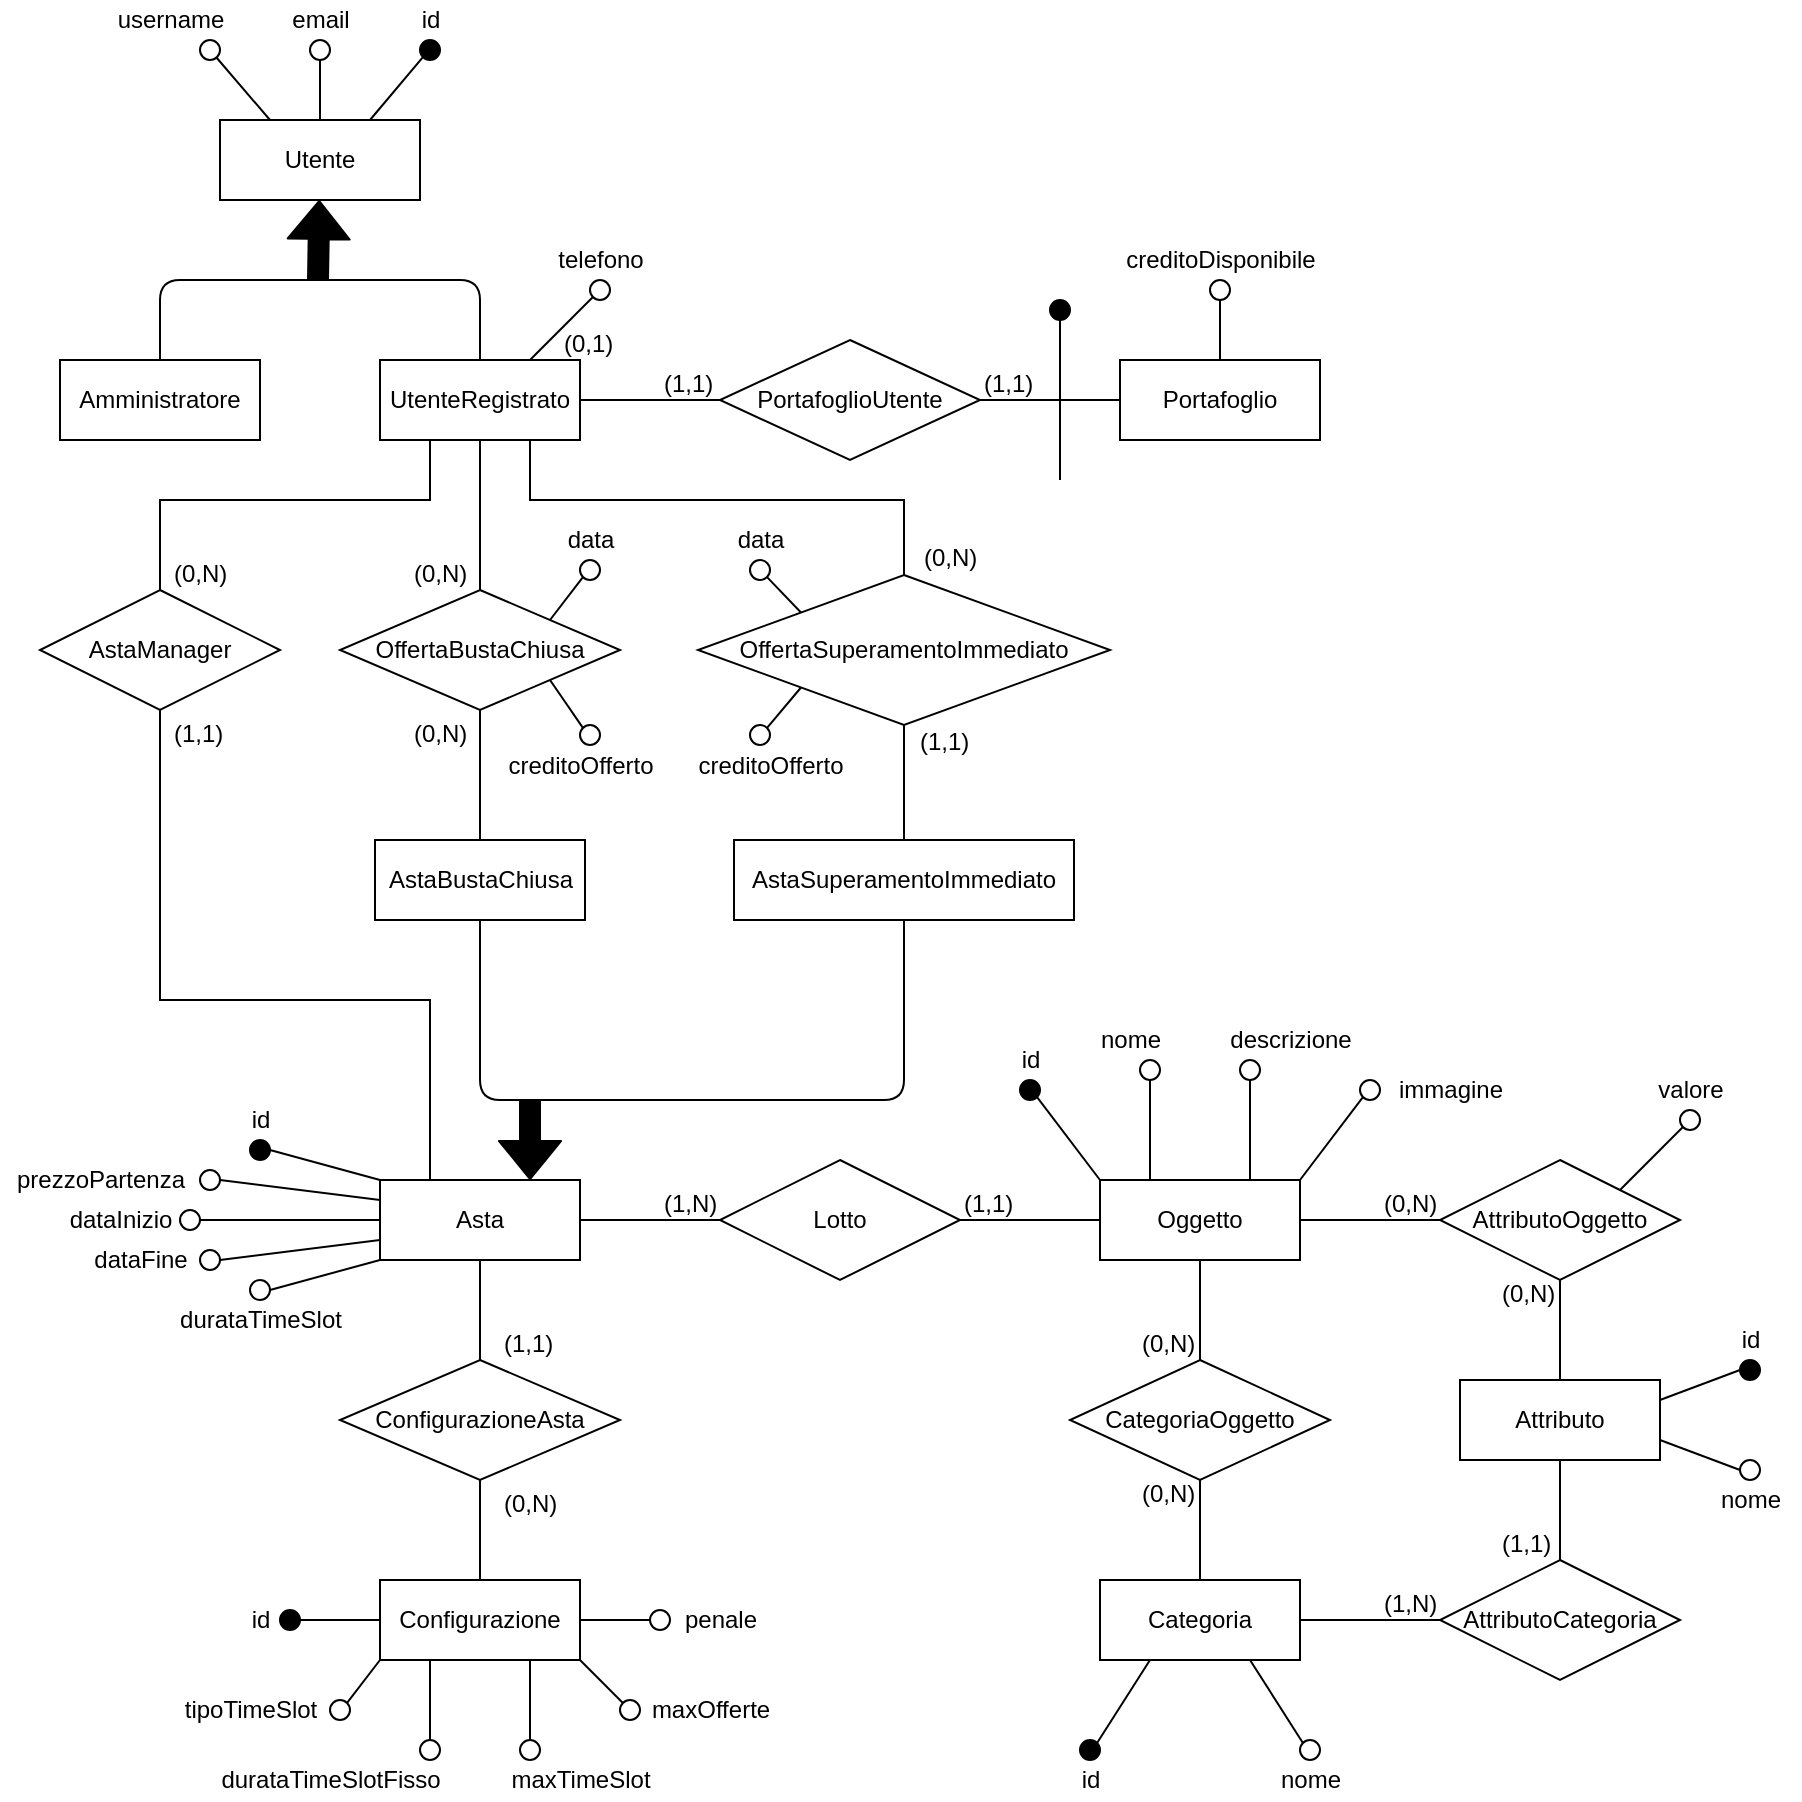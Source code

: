 <mxfile version="12.7.2" type="device"><diagram id="C5RBs43oDa-KdzZeNtuy" name="Page-1"><mxGraphModel dx="868" dy="457" grid="1" gridSize="10" guides="1" tooltips="1" connect="1" arrows="1" fold="1" page="1" pageScale="1" pageWidth="827" pageHeight="1169" math="0" shadow="0"><root><mxCell id="WIyWlLk6GJQsqaUBKTNV-0"/><mxCell id="WIyWlLk6GJQsqaUBKTNV-1" parent="WIyWlLk6GJQsqaUBKTNV-0"/><mxCell id="675JN0Ir8JGMvKjeMuRv-0" value="UtenteRegistrato" style="whiteSpace=wrap;html=1;align=center;" parent="WIyWlLk6GJQsqaUBKTNV-1" vertex="1"><mxGeometry x="200" y="200" width="100" height="40" as="geometry"/></mxCell><mxCell id="675JN0Ir8JGMvKjeMuRv-1" value="Portafoglio" style="whiteSpace=wrap;html=1;align=center;" parent="WIyWlLk6GJQsqaUBKTNV-1" vertex="1"><mxGeometry x="570" y="200" width="100" height="40" as="geometry"/></mxCell><mxCell id="675JN0Ir8JGMvKjeMuRv-3" value="Asta" style="whiteSpace=wrap;html=1;align=center;" parent="WIyWlLk6GJQsqaUBKTNV-1" vertex="1"><mxGeometry x="200" y="610" width="100" height="40" as="geometry"/></mxCell><mxCell id="675JN0Ir8JGMvKjeMuRv-4" value="Oggetto" style="whiteSpace=wrap;html=1;align=center;" parent="WIyWlLk6GJQsqaUBKTNV-1" vertex="1"><mxGeometry x="560" y="610" width="100" height="40" as="geometry"/></mxCell><mxCell id="675JN0Ir8JGMvKjeMuRv-5" value="Categoria" style="whiteSpace=wrap;html=1;align=center;" parent="WIyWlLk6GJQsqaUBKTNV-1" vertex="1"><mxGeometry x="560" y="810" width="100" height="40" as="geometry"/></mxCell><mxCell id="675JN0Ir8JGMvKjeMuRv-6" value="Configurazione" style="whiteSpace=wrap;html=1;align=center;" parent="WIyWlLk6GJQsqaUBKTNV-1" vertex="1"><mxGeometry x="200" y="810" width="100" height="40" as="geometry"/></mxCell><mxCell id="675JN0Ir8JGMvKjeMuRv-7" value="AstaManager" style="shape=rhombus;perimeter=rhombusPerimeter;whiteSpace=wrap;html=1;align=center;" parent="WIyWlLk6GJQsqaUBKTNV-1" vertex="1"><mxGeometry x="30" y="315" width="120" height="60" as="geometry"/></mxCell><mxCell id="675JN0Ir8JGMvKjeMuRv-8" value="PortafoglioUtente" style="shape=rhombus;perimeter=rhombusPerimeter;whiteSpace=wrap;html=1;align=center;" parent="WIyWlLk6GJQsqaUBKTNV-1" vertex="1"><mxGeometry x="370" y="190" width="130" height="60" as="geometry"/></mxCell><mxCell id="675JN0Ir8JGMvKjeMuRv-9" value="CategoriaOggetto" style="shape=rhombus;perimeter=rhombusPerimeter;whiteSpace=wrap;html=1;align=center;" parent="WIyWlLk6GJQsqaUBKTNV-1" vertex="1"><mxGeometry x="545" y="700" width="130" height="60" as="geometry"/></mxCell><mxCell id="675JN0Ir8JGMvKjeMuRv-10" value="ConfigurazioneAsta" style="shape=rhombus;perimeter=rhombusPerimeter;whiteSpace=wrap;html=1;align=center;" parent="WIyWlLk6GJQsqaUBKTNV-1" vertex="1"><mxGeometry x="180" y="700" width="140" height="60" as="geometry"/></mxCell><mxCell id="675JN0Ir8JGMvKjeMuRv-11" value="Lotto" style="shape=rhombus;perimeter=rhombusPerimeter;whiteSpace=wrap;html=1;align=center;" parent="WIyWlLk6GJQsqaUBKTNV-1" vertex="1"><mxGeometry x="370" y="600" width="120" height="60" as="geometry"/></mxCell><mxCell id="675JN0Ir8JGMvKjeMuRv-12" value="OffertaBustaChiusa" style="shape=rhombus;perimeter=rhombusPerimeter;whiteSpace=wrap;html=1;align=center;" parent="WIyWlLk6GJQsqaUBKTNV-1" vertex="1"><mxGeometry x="180" y="315" width="140" height="60" as="geometry"/></mxCell><mxCell id="675JN0Ir8JGMvKjeMuRv-16" value="username" style="text;html=1;align=center;verticalAlign=middle;resizable=0;points=[];autosize=1;" parent="WIyWlLk6GJQsqaUBKTNV-1" vertex="1"><mxGeometry x="60" y="20" width="70" height="20" as="geometry"/></mxCell><mxCell id="675JN0Ir8JGMvKjeMuRv-18" value="Utente" style="whiteSpace=wrap;html=1;align=center;" parent="WIyWlLk6GJQsqaUBKTNV-1" vertex="1"><mxGeometry x="120" y="80" width="100" height="40" as="geometry"/></mxCell><mxCell id="675JN0Ir8JGMvKjeMuRv-19" value="Amministratore" style="whiteSpace=wrap;html=1;align=center;" parent="WIyWlLk6GJQsqaUBKTNV-1" vertex="1"><mxGeometry x="40" y="200" width="100" height="40" as="geometry"/></mxCell><mxCell id="675JN0Ir8JGMvKjeMuRv-23" value="" style="endArrow=none;html=1;labelBackgroundColor=#000000;fillColor=#000000;exitX=0.5;exitY=0;exitDx=0;exitDy=0;entryX=0.5;entryY=0;entryDx=0;entryDy=0;" parent="WIyWlLk6GJQsqaUBKTNV-1" source="675JN0Ir8JGMvKjeMuRv-19" target="675JN0Ir8JGMvKjeMuRv-0" edge="1"><mxGeometry width="50" height="50" relative="1" as="geometry"><mxPoint x="390" y="270" as="sourcePoint"/><mxPoint x="440" y="220" as="targetPoint"/><Array as="points"><mxPoint x="90" y="160"/><mxPoint x="170" y="160"/><mxPoint x="250" y="160"/></Array></mxGeometry></mxCell><mxCell id="675JN0Ir8JGMvKjeMuRv-24" value="" style="shape=flexArrow;endArrow=classic;html=1;labelBackgroundColor=#000000;fillColor=#000000;" parent="WIyWlLk6GJQsqaUBKTNV-1" target="675JN0Ir8JGMvKjeMuRv-18" edge="1"><mxGeometry width="50" height="50" relative="1" as="geometry"><mxPoint x="169" y="160" as="sourcePoint"/><mxPoint x="210" y="120" as="targetPoint"/></mxGeometry></mxCell><mxCell id="675JN0Ir8JGMvKjeMuRv-26" value="" style="endArrow=none;html=1;labelBackgroundColor=#000000;fillColor=#000000;exitX=0.25;exitY=0;exitDx=0;exitDy=0;" parent="WIyWlLk6GJQsqaUBKTNV-1" source="675JN0Ir8JGMvKjeMuRv-18" edge="1"><mxGeometry width="50" height="50" relative="1" as="geometry"><mxPoint x="260" y="130" as="sourcePoint"/><mxPoint x="115" y="45" as="targetPoint"/></mxGeometry></mxCell><mxCell id="675JN0Ir8JGMvKjeMuRv-13" value="" style="ellipse;whiteSpace=wrap;html=1;align=center;" parent="WIyWlLk6GJQsqaUBKTNV-1" vertex="1"><mxGeometry x="110" y="40" width="10" height="10" as="geometry"/></mxCell><mxCell id="675JN0Ir8JGMvKjeMuRv-55" value="email" style="text;html=1;align=center;verticalAlign=middle;resizable=0;points=[];autosize=1;" parent="WIyWlLk6GJQsqaUBKTNV-1" vertex="1"><mxGeometry x="150" y="20" width="40" height="20" as="geometry"/></mxCell><mxCell id="675JN0Ir8JGMvKjeMuRv-56" value="" style="ellipse;whiteSpace=wrap;html=1;align=center;" parent="WIyWlLk6GJQsqaUBKTNV-1" vertex="1"><mxGeometry x="165" y="40" width="10" height="10" as="geometry"/></mxCell><mxCell id="675JN0Ir8JGMvKjeMuRv-59" value="id" style="text;html=1;align=center;verticalAlign=middle;resizable=0;points=[];autosize=1;" parent="WIyWlLk6GJQsqaUBKTNV-1" vertex="1"><mxGeometry x="215" y="20" width="20" height="20" as="geometry"/></mxCell><mxCell id="675JN0Ir8JGMvKjeMuRv-60" value="" style="ellipse;whiteSpace=wrap;html=1;align=center;fillColor=#000000;" parent="WIyWlLk6GJQsqaUBKTNV-1" vertex="1"><mxGeometry x="220" y="40" width="10" height="10" as="geometry"/></mxCell><mxCell id="675JN0Ir8JGMvKjeMuRv-61" value="" style="endArrow=none;html=1;labelBackgroundColor=#000000;fillColor=#000000;exitX=0.5;exitY=0;exitDx=0;exitDy=0;entryX=0.5;entryY=1;entryDx=0;entryDy=0;" parent="WIyWlLk6GJQsqaUBKTNV-1" source="675JN0Ir8JGMvKjeMuRv-18" target="675JN0Ir8JGMvKjeMuRv-56" edge="1"><mxGeometry width="50" height="50" relative="1" as="geometry"><mxPoint x="390" y="270" as="sourcePoint"/><mxPoint x="440" y="220" as="targetPoint"/></mxGeometry></mxCell><mxCell id="675JN0Ir8JGMvKjeMuRv-62" value="" style="endArrow=none;html=1;labelBackgroundColor=#000000;fillColor=#000000;exitX=0.75;exitY=0;exitDx=0;exitDy=0;entryX=0;entryY=1;entryDx=0;entryDy=0;" parent="WIyWlLk6GJQsqaUBKTNV-1" source="675JN0Ir8JGMvKjeMuRv-18" target="675JN0Ir8JGMvKjeMuRv-60" edge="1"><mxGeometry width="50" height="50" relative="1" as="geometry"><mxPoint x="200" y="130" as="sourcePoint"/><mxPoint x="250" y="80" as="targetPoint"/></mxGeometry></mxCell><mxCell id="675JN0Ir8JGMvKjeMuRv-63" value="telefono" style="text;html=1;align=center;verticalAlign=middle;resizable=0;points=[];autosize=1;" parent="WIyWlLk6GJQsqaUBKTNV-1" vertex="1"><mxGeometry x="280" y="140" width="60" height="20" as="geometry"/></mxCell><mxCell id="675JN0Ir8JGMvKjeMuRv-64" value="" style="ellipse;whiteSpace=wrap;html=1;align=center;" parent="WIyWlLk6GJQsqaUBKTNV-1" vertex="1"><mxGeometry x="305" y="160" width="10" height="10" as="geometry"/></mxCell><mxCell id="675JN0Ir8JGMvKjeMuRv-68" value="" style="endArrow=none;html=1;labelBackgroundColor=#000000;fillColor=#000000;exitX=0.75;exitY=0;exitDx=0;exitDy=0;entryX=0;entryY=1;entryDx=0;entryDy=0;" parent="WIyWlLk6GJQsqaUBKTNV-1" source="675JN0Ir8JGMvKjeMuRv-0" target="675JN0Ir8JGMvKjeMuRv-64" edge="1"><mxGeometry width="50" height="50" relative="1" as="geometry"><mxPoint x="300" y="150" as="sourcePoint"/><mxPoint x="350" y="100" as="targetPoint"/></mxGeometry></mxCell><mxCell id="675JN0Ir8JGMvKjeMuRv-73" value="creditoDisponibile" style="text;html=1;align=center;verticalAlign=middle;resizable=0;points=[];autosize=1;" parent="WIyWlLk6GJQsqaUBKTNV-1" vertex="1"><mxGeometry x="565" y="140" width="110" height="20" as="geometry"/></mxCell><mxCell id="675JN0Ir8JGMvKjeMuRv-74" value="" style="ellipse;whiteSpace=wrap;html=1;align=center;" parent="WIyWlLk6GJQsqaUBKTNV-1" vertex="1"><mxGeometry x="615" y="160" width="10" height="10" as="geometry"/></mxCell><mxCell id="675JN0Ir8JGMvKjeMuRv-75" value="" style="endArrow=none;html=1;labelBackgroundColor=#000000;fillColor=#000000;exitX=0.5;exitY=0;exitDx=0;exitDy=0;entryX=0.5;entryY=1;entryDx=0;entryDy=0;" parent="WIyWlLk6GJQsqaUBKTNV-1" source="675JN0Ir8JGMvKjeMuRv-1" target="675JN0Ir8JGMvKjeMuRv-74" edge="1"><mxGeometry width="50" height="50" relative="1" as="geometry"><mxPoint x="510" y="150" as="sourcePoint"/><mxPoint x="560" y="100" as="targetPoint"/></mxGeometry></mxCell><mxCell id="675JN0Ir8JGMvKjeMuRv-76" value="" style="endArrow=none;html=1;rounded=0;labelBackgroundColor=#000000;fillColor=#000000;" parent="WIyWlLk6GJQsqaUBKTNV-1" edge="1"><mxGeometry relative="1" as="geometry"><mxPoint x="300" y="220" as="sourcePoint"/><mxPoint x="370" y="220" as="targetPoint"/></mxGeometry></mxCell><mxCell id="675JN0Ir8JGMvKjeMuRv-77" value="(1,1)" style="resizable=0;html=1;align=left;verticalAlign=bottom;" parent="675JN0Ir8JGMvKjeMuRv-76" connectable="0" vertex="1"><mxGeometry x="-1" relative="1" as="geometry"><mxPoint x="40" as="offset"/></mxGeometry></mxCell><mxCell id="675JN0Ir8JGMvKjeMuRv-82" value="" style="endArrow=none;html=1;rounded=0;labelBackgroundColor=#000000;fillColor=#000000;exitX=1;exitY=0.5;exitDx=0;exitDy=0;" parent="WIyWlLk6GJQsqaUBKTNV-1" source="675JN0Ir8JGMvKjeMuRv-8" target="675JN0Ir8JGMvKjeMuRv-1" edge="1"><mxGeometry relative="1" as="geometry"><mxPoint x="490" y="219.5" as="sourcePoint"/><mxPoint x="560" y="219.5" as="targetPoint"/></mxGeometry></mxCell><mxCell id="675JN0Ir8JGMvKjeMuRv-83" value="(1,1)" style="resizable=0;html=1;align=left;verticalAlign=bottom;" parent="675JN0Ir8JGMvKjeMuRv-82" connectable="0" vertex="1"><mxGeometry x="-1" relative="1" as="geometry"><mxPoint as="offset"/></mxGeometry></mxCell><mxCell id="675JN0Ir8JGMvKjeMuRv-84" value="" style="endArrow=none;html=1;rounded=0;labelBackgroundColor=#000000;fillColor=#000000;entryX=0;entryY=0.5;entryDx=0;entryDy=0;exitX=1;exitY=0.5;exitDx=0;exitDy=0;" parent="WIyWlLk6GJQsqaUBKTNV-1" source="675JN0Ir8JGMvKjeMuRv-3" target="675JN0Ir8JGMvKjeMuRv-11" edge="1"><mxGeometry relative="1" as="geometry"><mxPoint x="300" y="629.5" as="sourcePoint"/><mxPoint x="370" y="629.5" as="targetPoint"/></mxGeometry></mxCell><mxCell id="675JN0Ir8JGMvKjeMuRv-85" value="(1,N)" style="resizable=0;html=1;align=left;verticalAlign=bottom;" parent="675JN0Ir8JGMvKjeMuRv-84" connectable="0" vertex="1"><mxGeometry x="-1" relative="1" as="geometry"><mxPoint x="40" as="offset"/></mxGeometry></mxCell><mxCell id="675JN0Ir8JGMvKjeMuRv-86" value="" style="endArrow=none;html=1;rounded=0;labelBackgroundColor=#000000;fillColor=#000000;exitX=1;exitY=0.5;exitDx=0;exitDy=0;entryX=0;entryY=0.5;entryDx=0;entryDy=0;" parent="WIyWlLk6GJQsqaUBKTNV-1" source="675JN0Ir8JGMvKjeMuRv-11" target="675JN0Ir8JGMvKjeMuRv-4" edge="1"><mxGeometry relative="1" as="geometry"><mxPoint x="490" y="629.5" as="sourcePoint"/><mxPoint x="560" y="629.5" as="targetPoint"/></mxGeometry></mxCell><mxCell id="675JN0Ir8JGMvKjeMuRv-87" value="(1,1)" style="resizable=0;html=1;align=left;verticalAlign=bottom;" parent="675JN0Ir8JGMvKjeMuRv-86" connectable="0" vertex="1"><mxGeometry x="-1" relative="1" as="geometry"><mxPoint as="offset"/></mxGeometry></mxCell><mxCell id="675JN0Ir8JGMvKjeMuRv-88" value="" style="endArrow=none;html=1;rounded=0;labelBackgroundColor=#000000;fillColor=#000000;exitX=0.5;exitY=1;exitDx=0;exitDy=0;entryX=0.5;entryY=0;entryDx=0;entryDy=0;" parent="WIyWlLk6GJQsqaUBKTNV-1" source="675JN0Ir8JGMvKjeMuRv-0" target="675JN0Ir8JGMvKjeMuRv-12" edge="1"><mxGeometry relative="1" as="geometry"><mxPoint x="235" y="280" as="sourcePoint"/><mxPoint x="305" y="280" as="targetPoint"/><Array as="points"><mxPoint x="250" y="260"/></Array></mxGeometry></mxCell><mxCell id="675JN0Ir8JGMvKjeMuRv-89" value="(0,N)" style="resizable=0;html=1;align=left;verticalAlign=bottom;" parent="675JN0Ir8JGMvKjeMuRv-88" connectable="0" vertex="1"><mxGeometry x="-1" relative="1" as="geometry"><mxPoint x="-35" y="75" as="offset"/></mxGeometry></mxCell><mxCell id="675JN0Ir8JGMvKjeMuRv-90" value="" style="endArrow=none;html=1;rounded=0;labelBackgroundColor=#000000;fillColor=#000000;exitX=0.25;exitY=1;exitDx=0;exitDy=0;entryX=0.5;entryY=0;entryDx=0;entryDy=0;entryPerimeter=0;" parent="WIyWlLk6GJQsqaUBKTNV-1" source="675JN0Ir8JGMvKjeMuRv-0" target="675JN0Ir8JGMvKjeMuRv-7" edge="1"><mxGeometry relative="1" as="geometry"><mxPoint x="100" y="240" as="sourcePoint"/><mxPoint x="165" y="290" as="targetPoint"/><Array as="points"><mxPoint x="225" y="270"/><mxPoint x="90" y="270"/></Array></mxGeometry></mxCell><mxCell id="675JN0Ir8JGMvKjeMuRv-91" value="(0,N)" style="resizable=0;html=1;align=left;verticalAlign=bottom;" parent="675JN0Ir8JGMvKjeMuRv-90" connectable="0" vertex="1"><mxGeometry x="-1" relative="1" as="geometry"><mxPoint x="-130" y="75" as="offset"/></mxGeometry></mxCell><mxCell id="675JN0Ir8JGMvKjeMuRv-92" value="" style="endArrow=none;html=1;rounded=0;labelBackgroundColor=#000000;fillColor=#000000;entryX=0.5;entryY=0;entryDx=0;entryDy=0;exitX=0.5;exitY=1;exitDx=0;exitDy=0;" parent="WIyWlLk6GJQsqaUBKTNV-1" source="675JN0Ir8JGMvKjeMuRv-12" target="675JN0Ir8JGMvKjeMuRv-179" edge="1"><mxGeometry relative="1" as="geometry"><mxPoint x="340" y="350" as="sourcePoint"/><mxPoint x="282.5" y="400" as="targetPoint"/><Array as="points"/></mxGeometry></mxCell><mxCell id="675JN0Ir8JGMvKjeMuRv-93" value="(0,N)" style="resizable=0;html=1;align=left;verticalAlign=bottom;" parent="675JN0Ir8JGMvKjeMuRv-92" connectable="0" vertex="1"><mxGeometry x="-1" relative="1" as="geometry"><mxPoint x="-35" y="20" as="offset"/></mxGeometry></mxCell><mxCell id="675JN0Ir8JGMvKjeMuRv-94" value="" style="endArrow=none;html=1;rounded=0;labelBackgroundColor=#000000;fillColor=#000000;exitX=0.5;exitY=1;exitDx=0;exitDy=0;entryX=0.25;entryY=0;entryDx=0;entryDy=0;" parent="WIyWlLk6GJQsqaUBKTNV-1" source="675JN0Ir8JGMvKjeMuRv-7" target="675JN0Ir8JGMvKjeMuRv-3" edge="1"><mxGeometry relative="1" as="geometry"><mxPoint x="170" y="350" as="sourcePoint"/><mxPoint x="235" y="400" as="targetPoint"/><Array as="points"><mxPoint x="90" y="380"/><mxPoint x="90" y="520"/><mxPoint x="225" y="520"/></Array></mxGeometry></mxCell><mxCell id="675JN0Ir8JGMvKjeMuRv-95" value="(1,1)" style="resizable=0;html=1;align=left;verticalAlign=bottom;" parent="675JN0Ir8JGMvKjeMuRv-94" connectable="0" vertex="1"><mxGeometry x="-1" relative="1" as="geometry"><mxPoint x="5" y="20" as="offset"/></mxGeometry></mxCell><mxCell id="675JN0Ir8JGMvKjeMuRv-96" value="" style="endArrow=none;html=1;rounded=0;labelBackgroundColor=#000000;fillColor=#000000;entryX=0.5;entryY=0;entryDx=0;entryDy=0;exitX=0.5;exitY=1;exitDx=0;exitDy=0;" parent="WIyWlLk6GJQsqaUBKTNV-1" source="675JN0Ir8JGMvKjeMuRv-3" target="675JN0Ir8JGMvKjeMuRv-10" edge="1"><mxGeometry relative="1" as="geometry"><mxPoint x="310" y="690" as="sourcePoint"/><mxPoint x="380" y="690" as="targetPoint"/></mxGeometry></mxCell><mxCell id="675JN0Ir8JGMvKjeMuRv-97" value="(1,1)" style="resizable=0;html=1;align=left;verticalAlign=bottom;" parent="675JN0Ir8JGMvKjeMuRv-96" connectable="0" vertex="1"><mxGeometry x="-1" relative="1" as="geometry"><mxPoint x="10" y="50" as="offset"/></mxGeometry></mxCell><mxCell id="675JN0Ir8JGMvKjeMuRv-98" value="" style="endArrow=none;html=1;rounded=0;labelBackgroundColor=#000000;fillColor=#000000;" parent="WIyWlLk6GJQsqaUBKTNV-1" source="675JN0Ir8JGMvKjeMuRv-10" target="675JN0Ir8JGMvKjeMuRv-6" edge="1"><mxGeometry relative="1" as="geometry"><mxPoint x="249.5" y="760" as="sourcePoint"/><mxPoint x="249.5" y="810" as="targetPoint"/></mxGeometry></mxCell><mxCell id="675JN0Ir8JGMvKjeMuRv-99" value="(0,N)" style="resizable=0;html=1;align=left;verticalAlign=bottom;" parent="675JN0Ir8JGMvKjeMuRv-98" connectable="0" vertex="1"><mxGeometry x="-1" relative="1" as="geometry"><mxPoint x="10" y="20" as="offset"/></mxGeometry></mxCell><mxCell id="675JN0Ir8JGMvKjeMuRv-100" value="" style="endArrow=none;html=1;rounded=0;labelBackgroundColor=#000000;fillColor=#000000;exitX=0.5;exitY=1;exitDx=0;exitDy=0;entryX=0.5;entryY=0;entryDx=0;entryDy=0;" parent="WIyWlLk6GJQsqaUBKTNV-1" source="675JN0Ir8JGMvKjeMuRv-4" target="675JN0Ir8JGMvKjeMuRv-9" edge="1"><mxGeometry relative="1" as="geometry"><mxPoint x="609.5" y="650" as="sourcePoint"/><mxPoint x="609.5" y="700" as="targetPoint"/></mxGeometry></mxCell><mxCell id="675JN0Ir8JGMvKjeMuRv-101" value="(0,N)" style="resizable=0;html=1;align=left;verticalAlign=bottom;" parent="675JN0Ir8JGMvKjeMuRv-100" connectable="0" vertex="1"><mxGeometry x="-1" relative="1" as="geometry"><mxPoint x="-31" y="50" as="offset"/></mxGeometry></mxCell><mxCell id="675JN0Ir8JGMvKjeMuRv-102" value="" style="endArrow=none;html=1;rounded=0;labelBackgroundColor=#000000;fillColor=#000000;" parent="WIyWlLk6GJQsqaUBKTNV-1" source="675JN0Ir8JGMvKjeMuRv-9" target="675JN0Ir8JGMvKjeMuRv-5" edge="1"><mxGeometry relative="1" as="geometry"><mxPoint x="605" y="760" as="sourcePoint"/><mxPoint x="605" y="810" as="targetPoint"/></mxGeometry></mxCell><mxCell id="675JN0Ir8JGMvKjeMuRv-103" value="(0,N)" style="resizable=0;html=1;align=left;verticalAlign=bottom;" parent="675JN0Ir8JGMvKjeMuRv-102" connectable="0" vertex="1"><mxGeometry x="-1" relative="1" as="geometry"><mxPoint x="-31" y="15" as="offset"/></mxGeometry></mxCell><mxCell id="675JN0Ir8JGMvKjeMuRv-105" value="creditoOfferto" style="text;html=1;align=center;verticalAlign=middle;resizable=0;points=[];autosize=1;" parent="WIyWlLk6GJQsqaUBKTNV-1" vertex="1"><mxGeometry x="255" y="392.5" width="90" height="20" as="geometry"/></mxCell><mxCell id="675JN0Ir8JGMvKjeMuRv-106" value="" style="ellipse;whiteSpace=wrap;html=1;align=center;" parent="WIyWlLk6GJQsqaUBKTNV-1" vertex="1"><mxGeometry x="300" y="382.5" width="10" height="10" as="geometry"/></mxCell><mxCell id="675JN0Ir8JGMvKjeMuRv-108" value="" style="endArrow=none;html=1;labelBackgroundColor=#000000;fillColor=#000000;entryX=1;entryY=1;entryDx=0;entryDy=0;exitX=0;exitY=0;exitDx=0;exitDy=0;" parent="WIyWlLk6GJQsqaUBKTNV-1" source="675JN0Ir8JGMvKjeMuRv-106" target="675JN0Ir8JGMvKjeMuRv-12" edge="1"><mxGeometry width="50" height="50" relative="1" as="geometry"><mxPoint x="305" y="380" as="sourcePoint"/><mxPoint x="620" y="180" as="targetPoint"/></mxGeometry></mxCell><mxCell id="675JN0Ir8JGMvKjeMuRv-109" value="id" style="text;html=1;align=center;verticalAlign=middle;resizable=0;points=[];autosize=1;" parent="WIyWlLk6GJQsqaUBKTNV-1" vertex="1"><mxGeometry x="130" y="570" width="20" height="20" as="geometry"/></mxCell><mxCell id="675JN0Ir8JGMvKjeMuRv-110" value="" style="ellipse;whiteSpace=wrap;html=1;align=center;fillColor=#000000;" parent="WIyWlLk6GJQsqaUBKTNV-1" vertex="1"><mxGeometry x="135" y="590" width="10" height="10" as="geometry"/></mxCell><mxCell id="675JN0Ir8JGMvKjeMuRv-111" value="prezzoPartenza" style="text;html=1;align=center;verticalAlign=middle;resizable=0;points=[];autosize=1;" parent="WIyWlLk6GJQsqaUBKTNV-1" vertex="1"><mxGeometry x="10" y="600" width="100" height="20" as="geometry"/></mxCell><mxCell id="675JN0Ir8JGMvKjeMuRv-112" value="" style="ellipse;whiteSpace=wrap;html=1;align=center;" parent="WIyWlLk6GJQsqaUBKTNV-1" vertex="1"><mxGeometry x="110" y="605" width="10" height="10" as="geometry"/></mxCell><mxCell id="675JN0Ir8JGMvKjeMuRv-113" value="dataFine" style="text;html=1;align=center;verticalAlign=middle;resizable=0;points=[];autosize=1;" parent="WIyWlLk6GJQsqaUBKTNV-1" vertex="1"><mxGeometry x="50" y="640" width="60" height="20" as="geometry"/></mxCell><mxCell id="675JN0Ir8JGMvKjeMuRv-114" value="" style="ellipse;whiteSpace=wrap;html=1;align=center;" parent="WIyWlLk6GJQsqaUBKTNV-1" vertex="1"><mxGeometry x="110" y="645" width="10" height="10" as="geometry"/></mxCell><mxCell id="675JN0Ir8JGMvKjeMuRv-115" value="durataTimeSlot" style="text;html=1;align=center;verticalAlign=middle;resizable=0;points=[];autosize=1;" parent="WIyWlLk6GJQsqaUBKTNV-1" vertex="1"><mxGeometry x="90" y="670" width="100" height="20" as="geometry"/></mxCell><mxCell id="675JN0Ir8JGMvKjeMuRv-116" value="" style="ellipse;whiteSpace=wrap;html=1;align=center;" parent="WIyWlLk6GJQsqaUBKTNV-1" vertex="1"><mxGeometry x="135" y="660" width="10" height="10" as="geometry"/></mxCell><mxCell id="675JN0Ir8JGMvKjeMuRv-117" value="dataInizio" style="text;html=1;align=center;verticalAlign=middle;resizable=0;points=[];autosize=1;" parent="WIyWlLk6GJQsqaUBKTNV-1" vertex="1"><mxGeometry x="35" y="620" width="70" height="20" as="geometry"/></mxCell><mxCell id="675JN0Ir8JGMvKjeMuRv-118" value="" style="ellipse;whiteSpace=wrap;html=1;align=center;" parent="WIyWlLk6GJQsqaUBKTNV-1" vertex="1"><mxGeometry x="100" y="625" width="10" height="10" as="geometry"/></mxCell><mxCell id="675JN0Ir8JGMvKjeMuRv-120" value="" style="endArrow=none;html=1;rounded=0;labelBackgroundColor=#000000;fillColor=#000000;entryX=0;entryY=0;entryDx=0;entryDy=0;exitX=1;exitY=0.5;exitDx=0;exitDy=0;" parent="WIyWlLk6GJQsqaUBKTNV-1" source="675JN0Ir8JGMvKjeMuRv-110" target="675JN0Ir8JGMvKjeMuRv-3" edge="1"><mxGeometry relative="1" as="geometry"><mxPoint x="104" y="599" as="sourcePoint"/><mxPoint x="270" y="620" as="targetPoint"/></mxGeometry></mxCell><mxCell id="675JN0Ir8JGMvKjeMuRv-121" value="" style="endArrow=none;html=1;rounded=0;labelBackgroundColor=#000000;fillColor=#000000;exitX=1;exitY=0.5;exitDx=0;exitDy=0;entryX=0;entryY=1;entryDx=0;entryDy=0;" parent="WIyWlLk6GJQsqaUBKTNV-1" source="675JN0Ir8JGMvKjeMuRv-116" target="675JN0Ir8JGMvKjeMuRv-3" edge="1"><mxGeometry relative="1" as="geometry"><mxPoint x="90" y="640" as="sourcePoint"/><mxPoint x="250" y="640" as="targetPoint"/></mxGeometry></mxCell><mxCell id="675JN0Ir8JGMvKjeMuRv-122" value="" style="endArrow=none;html=1;rounded=0;labelBackgroundColor=#000000;fillColor=#000000;exitX=1;exitY=0.5;exitDx=0;exitDy=0;entryX=0;entryY=0.25;entryDx=0;entryDy=0;" parent="WIyWlLk6GJQsqaUBKTNV-1" source="675JN0Ir8JGMvKjeMuRv-112" target="675JN0Ir8JGMvKjeMuRv-3" edge="1"><mxGeometry relative="1" as="geometry"><mxPoint x="100" y="620" as="sourcePoint"/><mxPoint x="260" y="620" as="targetPoint"/></mxGeometry></mxCell><mxCell id="675JN0Ir8JGMvKjeMuRv-123" value="" style="endArrow=none;html=1;rounded=0;labelBackgroundColor=#000000;fillColor=#000000;exitX=1;exitY=0.5;exitDx=0;exitDy=0;" parent="WIyWlLk6GJQsqaUBKTNV-1" source="675JN0Ir8JGMvKjeMuRv-118" edge="1"><mxGeometry relative="1" as="geometry"><mxPoint x="90" y="630" as="sourcePoint"/><mxPoint x="200" y="630" as="targetPoint"/></mxGeometry></mxCell><mxCell id="675JN0Ir8JGMvKjeMuRv-124" value="" style="endArrow=none;html=1;rounded=0;labelBackgroundColor=#000000;fillColor=#000000;exitX=1;exitY=0.5;exitDx=0;exitDy=0;entryX=0;entryY=0.75;entryDx=0;entryDy=0;" parent="WIyWlLk6GJQsqaUBKTNV-1" source="675JN0Ir8JGMvKjeMuRv-114" target="675JN0Ir8JGMvKjeMuRv-3" edge="1"><mxGeometry relative="1" as="geometry"><mxPoint x="120" y="640" as="sourcePoint"/><mxPoint x="280" y="640" as="targetPoint"/></mxGeometry></mxCell><mxCell id="675JN0Ir8JGMvKjeMuRv-128" value="id" style="text;html=1;align=center;verticalAlign=middle;resizable=0;points=[];autosize=1;" parent="WIyWlLk6GJQsqaUBKTNV-1" vertex="1"><mxGeometry x="130" y="820" width="20" height="20" as="geometry"/></mxCell><mxCell id="675JN0Ir8JGMvKjeMuRv-129" value="" style="ellipse;whiteSpace=wrap;html=1;align=center;fillColor=#000000;" parent="WIyWlLk6GJQsqaUBKTNV-1" vertex="1"><mxGeometry x="150" y="825" width="10" height="10" as="geometry"/></mxCell><mxCell id="675JN0Ir8JGMvKjeMuRv-130" value="tipoTimeSlot" style="text;html=1;align=center;verticalAlign=middle;resizable=0;points=[];autosize=1;" parent="WIyWlLk6GJQsqaUBKTNV-1" vertex="1"><mxGeometry x="95" y="865" width="80" height="20" as="geometry"/></mxCell><mxCell id="675JN0Ir8JGMvKjeMuRv-131" value="" style="ellipse;whiteSpace=wrap;html=1;align=center;" parent="WIyWlLk6GJQsqaUBKTNV-1" vertex="1"><mxGeometry x="175" y="870" width="10" height="10" as="geometry"/></mxCell><mxCell id="675JN0Ir8JGMvKjeMuRv-132" value="maxTimeSlot" style="text;html=1;align=center;verticalAlign=middle;resizable=0;points=[];autosize=1;" parent="WIyWlLk6GJQsqaUBKTNV-1" vertex="1"><mxGeometry x="255" y="900" width="90" height="20" as="geometry"/></mxCell><mxCell id="675JN0Ir8JGMvKjeMuRv-133" value="" style="ellipse;whiteSpace=wrap;html=1;align=center;" parent="WIyWlLk6GJQsqaUBKTNV-1" vertex="1"><mxGeometry x="270" y="890" width="10" height="10" as="geometry"/></mxCell><mxCell id="675JN0Ir8JGMvKjeMuRv-134" value="maxOfferte" style="text;html=1;align=center;verticalAlign=middle;resizable=0;points=[];autosize=1;" parent="WIyWlLk6GJQsqaUBKTNV-1" vertex="1"><mxGeometry x="330" y="865" width="70" height="20" as="geometry"/></mxCell><mxCell id="675JN0Ir8JGMvKjeMuRv-135" value="" style="ellipse;whiteSpace=wrap;html=1;align=center;" parent="WIyWlLk6GJQsqaUBKTNV-1" vertex="1"><mxGeometry x="320" y="870" width="10" height="10" as="geometry"/></mxCell><mxCell id="675JN0Ir8JGMvKjeMuRv-136" value="durataTimeSlotFisso" style="text;html=1;align=center;verticalAlign=middle;resizable=0;points=[];autosize=1;" parent="WIyWlLk6GJQsqaUBKTNV-1" vertex="1"><mxGeometry x="110" y="900" width="130" height="20" as="geometry"/></mxCell><mxCell id="675JN0Ir8JGMvKjeMuRv-137" value="" style="ellipse;whiteSpace=wrap;html=1;align=center;" parent="WIyWlLk6GJQsqaUBKTNV-1" vertex="1"><mxGeometry x="220" y="890" width="10" height="10" as="geometry"/></mxCell><mxCell id="675JN0Ir8JGMvKjeMuRv-140" value="data" style="text;html=1;align=center;verticalAlign=middle;resizable=0;points=[];autosize=1;" parent="WIyWlLk6GJQsqaUBKTNV-1" vertex="1"><mxGeometry x="285" y="280" width="40" height="20" as="geometry"/></mxCell><mxCell id="675JN0Ir8JGMvKjeMuRv-141" value="" style="ellipse;whiteSpace=wrap;html=1;align=center;fillColor=#FFFFFF;" parent="WIyWlLk6GJQsqaUBKTNV-1" vertex="1"><mxGeometry x="300" y="300" width="10" height="10" as="geometry"/></mxCell><mxCell id="675JN0Ir8JGMvKjeMuRv-143" value="" style="endArrow=none;html=1;rounded=0;labelBackgroundColor=#000000;fillColor=#000000;exitX=1;exitY=0;exitDx=0;exitDy=0;entryX=0;entryY=1;entryDx=0;entryDy=0;" parent="WIyWlLk6GJQsqaUBKTNV-1" source="675JN0Ir8JGMvKjeMuRv-12" target="675JN0Ir8JGMvKjeMuRv-141" edge="1"><mxGeometry relative="1" as="geometry"><mxPoint x="400" y="270" as="sourcePoint"/><mxPoint x="560" y="270" as="targetPoint"/></mxGeometry></mxCell><mxCell id="675JN0Ir8JGMvKjeMuRv-144" value="penale" style="text;html=1;align=center;verticalAlign=middle;resizable=0;points=[];autosize=1;" parent="WIyWlLk6GJQsqaUBKTNV-1" vertex="1"><mxGeometry x="345" y="820" width="50" height="20" as="geometry"/></mxCell><mxCell id="675JN0Ir8JGMvKjeMuRv-145" value="" style="ellipse;whiteSpace=wrap;html=1;align=center;" parent="WIyWlLk6GJQsqaUBKTNV-1" vertex="1"><mxGeometry x="335" y="825" width="10" height="10" as="geometry"/></mxCell><mxCell id="675JN0Ir8JGMvKjeMuRv-147" value="" style="endArrow=none;html=1;rounded=0;labelBackgroundColor=#000000;fillColor=#000000;exitX=1;exitY=0.5;exitDx=0;exitDy=0;entryX=0;entryY=0.5;entryDx=0;entryDy=0;" parent="WIyWlLk6GJQsqaUBKTNV-1" source="675JN0Ir8JGMvKjeMuRv-129" target="675JN0Ir8JGMvKjeMuRv-6" edge="1"><mxGeometry relative="1" as="geometry"><mxPoint x="150" y="810" as="sourcePoint"/><mxPoint x="310" y="810" as="targetPoint"/></mxGeometry></mxCell><mxCell id="675JN0Ir8JGMvKjeMuRv-148" value="" style="endArrow=none;html=1;rounded=0;labelBackgroundColor=#000000;fillColor=#000000;exitX=1;exitY=0.5;exitDx=0;exitDy=0;entryX=0;entryY=0.5;entryDx=0;entryDy=0;" parent="WIyWlLk6GJQsqaUBKTNV-1" source="675JN0Ir8JGMvKjeMuRv-6" target="675JN0Ir8JGMvKjeMuRv-145" edge="1"><mxGeometry relative="1" as="geometry"><mxPoint x="315" y="840" as="sourcePoint"/><mxPoint x="355" y="840" as="targetPoint"/></mxGeometry></mxCell><mxCell id="675JN0Ir8JGMvKjeMuRv-149" value="" style="endArrow=none;html=1;rounded=0;labelBackgroundColor=#000000;fillColor=#000000;exitX=1;exitY=0;exitDx=0;exitDy=0;entryX=0;entryY=1;entryDx=0;entryDy=0;" parent="WIyWlLk6GJQsqaUBKTNV-1" source="675JN0Ir8JGMvKjeMuRv-131" target="675JN0Ir8JGMvKjeMuRv-6" edge="1"><mxGeometry relative="1" as="geometry"><mxPoint x="200" y="870" as="sourcePoint"/><mxPoint x="360" y="870" as="targetPoint"/></mxGeometry></mxCell><mxCell id="675JN0Ir8JGMvKjeMuRv-150" value="" style="endArrow=none;html=1;rounded=0;labelBackgroundColor=#000000;fillColor=#000000;exitX=0;exitY=0;exitDx=0;exitDy=0;entryX=1;entryY=1;entryDx=0;entryDy=0;" parent="WIyWlLk6GJQsqaUBKTNV-1" source="675JN0Ir8JGMvKjeMuRv-135" target="675JN0Ir8JGMvKjeMuRv-6" edge="1"><mxGeometry relative="1" as="geometry"><mxPoint x="293.536" y="880.004" as="sourcePoint"/><mxPoint x="310" y="858.54" as="targetPoint"/></mxGeometry></mxCell><mxCell id="675JN0Ir8JGMvKjeMuRv-151" value="" style="endArrow=none;html=1;rounded=0;labelBackgroundColor=#000000;fillColor=#000000;exitX=0.25;exitY=1;exitDx=0;exitDy=0;entryX=0.5;entryY=0;entryDx=0;entryDy=0;" parent="WIyWlLk6GJQsqaUBKTNV-1" source="675JN0Ir8JGMvKjeMuRv-6" target="675JN0Ir8JGMvKjeMuRv-137" edge="1"><mxGeometry relative="1" as="geometry"><mxPoint x="210" y="870" as="sourcePoint"/><mxPoint x="370" y="870" as="targetPoint"/></mxGeometry></mxCell><mxCell id="675JN0Ir8JGMvKjeMuRv-152" value="" style="endArrow=none;html=1;rounded=0;labelBackgroundColor=#000000;fillColor=#000000;exitX=0.75;exitY=1;exitDx=0;exitDy=0;entryX=0.5;entryY=0;entryDx=0;entryDy=0;" parent="WIyWlLk6GJQsqaUBKTNV-1" source="675JN0Ir8JGMvKjeMuRv-6" target="675JN0Ir8JGMvKjeMuRv-133" edge="1"><mxGeometry relative="1" as="geometry"><mxPoint x="260" y="870" as="sourcePoint"/><mxPoint x="420" y="870" as="targetPoint"/></mxGeometry></mxCell><mxCell id="675JN0Ir8JGMvKjeMuRv-153" value="id" style="text;html=1;align=center;verticalAlign=middle;resizable=0;points=[];autosize=1;" parent="WIyWlLk6GJQsqaUBKTNV-1" vertex="1"><mxGeometry x="515" y="540" width="20" height="20" as="geometry"/></mxCell><mxCell id="675JN0Ir8JGMvKjeMuRv-154" value="" style="ellipse;whiteSpace=wrap;html=1;align=center;fillColor=#000000;" parent="WIyWlLk6GJQsqaUBKTNV-1" vertex="1"><mxGeometry x="520" y="560" width="10" height="10" as="geometry"/></mxCell><mxCell id="675JN0Ir8JGMvKjeMuRv-155" value="nome" style="text;html=1;align=center;verticalAlign=middle;resizable=0;points=[];autosize=1;" parent="WIyWlLk6GJQsqaUBKTNV-1" vertex="1"><mxGeometry x="550" y="530" width="50" height="20" as="geometry"/></mxCell><mxCell id="675JN0Ir8JGMvKjeMuRv-156" value="" style="ellipse;whiteSpace=wrap;html=1;align=center;" parent="WIyWlLk6GJQsqaUBKTNV-1" vertex="1"><mxGeometry x="580" y="550" width="10" height="10" as="geometry"/></mxCell><mxCell id="675JN0Ir8JGMvKjeMuRv-157" value="descrizione" style="text;html=1;align=center;verticalAlign=middle;resizable=0;points=[];autosize=1;" parent="WIyWlLk6GJQsqaUBKTNV-1" vertex="1"><mxGeometry x="615" y="530" width="80" height="20" as="geometry"/></mxCell><mxCell id="675JN0Ir8JGMvKjeMuRv-158" value="" style="ellipse;whiteSpace=wrap;html=1;align=center;" parent="WIyWlLk6GJQsqaUBKTNV-1" vertex="1"><mxGeometry x="630" y="550" width="10" height="10" as="geometry"/></mxCell><mxCell id="675JN0Ir8JGMvKjeMuRv-159" value="" style="endArrow=none;html=1;rounded=0;labelBackgroundColor=#000000;fillColor=#000000;exitX=1;exitY=1;exitDx=0;exitDy=0;entryX=0;entryY=0;entryDx=0;entryDy=0;" parent="WIyWlLk6GJQsqaUBKTNV-1" source="675JN0Ir8JGMvKjeMuRv-154" target="675JN0Ir8JGMvKjeMuRv-4" edge="1"><mxGeometry relative="1" as="geometry"><mxPoint x="720" y="570" as="sourcePoint"/><mxPoint x="770" y="590" as="targetPoint"/></mxGeometry></mxCell><mxCell id="675JN0Ir8JGMvKjeMuRv-160" value="" style="endArrow=none;html=1;rounded=0;labelBackgroundColor=#000000;fillColor=#000000;exitX=0.5;exitY=1;exitDx=0;exitDy=0;entryX=0.25;entryY=0;entryDx=0;entryDy=0;" parent="WIyWlLk6GJQsqaUBKTNV-1" source="675JN0Ir8JGMvKjeMuRv-156" target="675JN0Ir8JGMvKjeMuRv-4" edge="1"><mxGeometry relative="1" as="geometry"><mxPoint x="770" y="630" as="sourcePoint"/><mxPoint x="770" y="610" as="targetPoint"/></mxGeometry></mxCell><mxCell id="675JN0Ir8JGMvKjeMuRv-161" value="" style="endArrow=none;html=1;rounded=0;labelBackgroundColor=#000000;fillColor=#000000;exitX=0.75;exitY=0;exitDx=0;exitDy=0;entryX=0.5;entryY=1;entryDx=0;entryDy=0;" parent="WIyWlLk6GJQsqaUBKTNV-1" source="675JN0Ir8JGMvKjeMuRv-4" target="675JN0Ir8JGMvKjeMuRv-158" edge="1"><mxGeometry relative="1" as="geometry"><mxPoint x="795" y="610" as="sourcePoint"/><mxPoint x="940" y="630" as="targetPoint"/></mxGeometry></mxCell><mxCell id="675JN0Ir8JGMvKjeMuRv-162" value="id" style="text;html=1;align=center;verticalAlign=middle;resizable=0;points=[];autosize=1;" parent="WIyWlLk6GJQsqaUBKTNV-1" vertex="1"><mxGeometry x="545" y="900" width="20" height="20" as="geometry"/></mxCell><mxCell id="675JN0Ir8JGMvKjeMuRv-163" value="" style="ellipse;whiteSpace=wrap;html=1;align=center;fillColor=#000000;" parent="WIyWlLk6GJQsqaUBKTNV-1" vertex="1"><mxGeometry x="550" y="890" width="10" height="10" as="geometry"/></mxCell><mxCell id="675JN0Ir8JGMvKjeMuRv-164" value="immagine" style="text;html=1;align=center;verticalAlign=middle;resizable=0;points=[];autosize=1;" parent="WIyWlLk6GJQsqaUBKTNV-1" vertex="1"><mxGeometry x="700" y="555" width="70" height="20" as="geometry"/></mxCell><mxCell id="675JN0Ir8JGMvKjeMuRv-165" value="" style="ellipse;whiteSpace=wrap;html=1;align=center;" parent="WIyWlLk6GJQsqaUBKTNV-1" vertex="1"><mxGeometry x="690" y="560" width="10" height="10" as="geometry"/></mxCell><mxCell id="675JN0Ir8JGMvKjeMuRv-168" value="" style="endArrow=none;html=1;rounded=0;labelBackgroundColor=#000000;fillColor=#000000;entryX=0.25;entryY=1;entryDx=0;entryDy=0;exitX=1;exitY=0;exitDx=0;exitDy=0;" parent="WIyWlLk6GJQsqaUBKTNV-1" source="675JN0Ir8JGMvKjeMuRv-163" target="675JN0Ir8JGMvKjeMuRv-5" edge="1"><mxGeometry relative="1" as="geometry"><mxPoint x="565" y="890" as="sourcePoint"/><mxPoint x="642.5" y="870" as="targetPoint"/></mxGeometry></mxCell><mxCell id="675JN0Ir8JGMvKjeMuRv-169" value="" style="endArrow=none;html=1;rounded=0;labelBackgroundColor=#000000;fillColor=#000000;exitX=0;exitY=1;exitDx=0;exitDy=0;entryX=1;entryY=0;entryDx=0;entryDy=0;" parent="WIyWlLk6GJQsqaUBKTNV-1" source="675JN0Ir8JGMvKjeMuRv-165" target="675JN0Ir8JGMvKjeMuRv-4" edge="1"><mxGeometry relative="1" as="geometry"><mxPoint x="790" y="710" as="sourcePoint"/><mxPoint x="790" y="690" as="targetPoint"/></mxGeometry></mxCell><mxCell id="675JN0Ir8JGMvKjeMuRv-171" value="" style="endArrow=none;html=1;rounded=0;labelBackgroundColor=#000000;fillColor=#000000;exitX=0.5;exitY=1;exitDx=0;exitDy=0;" parent="WIyWlLk6GJQsqaUBKTNV-1" source="675JN0Ir8JGMvKjeMuRv-172" edge="1"><mxGeometry relative="1" as="geometry"><mxPoint x="540" y="180" as="sourcePoint"/><mxPoint x="540" y="260" as="targetPoint"/></mxGeometry></mxCell><mxCell id="675JN0Ir8JGMvKjeMuRv-172" value="" style="ellipse;whiteSpace=wrap;html=1;align=center;fillColor=#000000;" parent="WIyWlLk6GJQsqaUBKTNV-1" vertex="1"><mxGeometry x="535" y="170" width="10" height="10" as="geometry"/></mxCell><mxCell id="675JN0Ir8JGMvKjeMuRv-178" value="AstaSuperamentoImmediato" style="whiteSpace=wrap;html=1;align=center;" parent="WIyWlLk6GJQsqaUBKTNV-1" vertex="1"><mxGeometry x="377" y="440" width="170" height="40" as="geometry"/></mxCell><mxCell id="675JN0Ir8JGMvKjeMuRv-179" value="AstaBustaChiusa" style="whiteSpace=wrap;html=1;align=center;" parent="WIyWlLk6GJQsqaUBKTNV-1" vertex="1"><mxGeometry x="197.5" y="440" width="105" height="40" as="geometry"/></mxCell><mxCell id="675JN0Ir8JGMvKjeMuRv-180" value="" style="endArrow=none;html=1;rounded=0;labelBackgroundColor=#000000;fillColor=#000000;entryX=0.5;entryY=0;entryDx=0;entryDy=0;exitX=0.5;exitY=1;exitDx=0;exitDy=0;" parent="WIyWlLk6GJQsqaUBKTNV-1" source="675JN0Ir8JGMvKjeMuRv-184" target="675JN0Ir8JGMvKjeMuRv-178" edge="1"><mxGeometry relative="1" as="geometry"><mxPoint x="350" y="360" as="sourcePoint"/><mxPoint x="327.5" y="430" as="targetPoint"/><Array as="points"/></mxGeometry></mxCell><mxCell id="675JN0Ir8JGMvKjeMuRv-181" value="(1,1)" style="resizable=0;html=1;align=left;verticalAlign=bottom;" parent="675JN0Ir8JGMvKjeMuRv-180" connectable="0" vertex="1"><mxGeometry x="-1" relative="1" as="geometry"><mxPoint x="6" y="16.5" as="offset"/></mxGeometry></mxCell><mxCell id="675JN0Ir8JGMvKjeMuRv-182" value="" style="endArrow=none;html=1;labelBackgroundColor=#000000;fillColor=#000000;exitX=0.5;exitY=1;exitDx=0;exitDy=0;entryX=0.5;entryY=1;entryDx=0;entryDy=0;" parent="WIyWlLk6GJQsqaUBKTNV-1" source="675JN0Ir8JGMvKjeMuRv-179" target="675JN0Ir8JGMvKjeMuRv-178" edge="1"><mxGeometry width="50" height="50" relative="1" as="geometry"><mxPoint x="245" y="515" as="sourcePoint"/><mxPoint x="405" y="515" as="targetPoint"/><Array as="points"><mxPoint x="250" y="570"/><mxPoint x="462" y="570"/></Array></mxGeometry></mxCell><mxCell id="675JN0Ir8JGMvKjeMuRv-183" value="" style="shape=flexArrow;endArrow=classic;html=1;labelBackgroundColor=#000000;fillColor=#000000;entryX=0.75;entryY=0;entryDx=0;entryDy=0;" parent="WIyWlLk6GJQsqaUBKTNV-1" target="675JN0Ir8JGMvKjeMuRv-3" edge="1"><mxGeometry width="50" height="50" relative="1" as="geometry"><mxPoint x="275" y="570" as="sourcePoint"/><mxPoint x="290.667" y="520" as="targetPoint"/></mxGeometry></mxCell><mxCell id="675JN0Ir8JGMvKjeMuRv-184" value="OffertaSuperamentoImmediato" style="shape=rhombus;perimeter=rhombusPerimeter;whiteSpace=wrap;html=1;align=center;" parent="WIyWlLk6GJQsqaUBKTNV-1" vertex="1"><mxGeometry x="359" y="307.5" width="206" height="75" as="geometry"/></mxCell><mxCell id="675JN0Ir8JGMvKjeMuRv-185" value="" style="endArrow=none;html=1;rounded=0;labelBackgroundColor=#000000;fillColor=#000000;entryX=0.5;entryY=0;entryDx=0;entryDy=0;exitX=0.75;exitY=1;exitDx=0;exitDy=0;" parent="WIyWlLk6GJQsqaUBKTNV-1" source="675JN0Ir8JGMvKjeMuRv-0" target="675JN0Ir8JGMvKjeMuRv-184" edge="1"><mxGeometry relative="1" as="geometry"><mxPoint x="380" y="260" as="sourcePoint"/><mxPoint x="380" y="325" as="targetPoint"/><Array as="points"><mxPoint x="275" y="270"/><mxPoint x="462" y="270"/></Array></mxGeometry></mxCell><mxCell id="675JN0Ir8JGMvKjeMuRv-186" value="(0,N)" style="resizable=0;html=1;align=left;verticalAlign=bottom;" parent="675JN0Ir8JGMvKjeMuRv-185" connectable="0" vertex="1"><mxGeometry x="-1" relative="1" as="geometry"><mxPoint x="195" y="67.5" as="offset"/></mxGeometry></mxCell><mxCell id="675JN0Ir8JGMvKjeMuRv-189" value="data" style="text;html=1;align=center;verticalAlign=middle;resizable=0;points=[];autosize=1;" parent="WIyWlLk6GJQsqaUBKTNV-1" vertex="1"><mxGeometry x="370" y="280" width="40" height="20" as="geometry"/></mxCell><mxCell id="675JN0Ir8JGMvKjeMuRv-190" value="" style="ellipse;whiteSpace=wrap;html=1;align=center;fillColor=#FFFFFF;" parent="WIyWlLk6GJQsqaUBKTNV-1" vertex="1"><mxGeometry x="385" y="300" width="10" height="10" as="geometry"/></mxCell><mxCell id="675JN0Ir8JGMvKjeMuRv-191" value="" style="endArrow=none;html=1;rounded=0;labelBackgroundColor=#000000;fillColor=#000000;exitX=0;exitY=0;exitDx=0;exitDy=0;entryX=1;entryY=1;entryDx=0;entryDy=0;" parent="WIyWlLk6GJQsqaUBKTNV-1" source="675JN0Ir8JGMvKjeMuRv-184" target="675JN0Ir8JGMvKjeMuRv-190" edge="1"><mxGeometry relative="1" as="geometry"><mxPoint x="350" y="330" as="sourcePoint"/><mxPoint x="625" y="270" as="targetPoint"/></mxGeometry></mxCell><mxCell id="675JN0Ir8JGMvKjeMuRv-194" value="creditoOfferto" style="text;html=1;align=center;verticalAlign=middle;resizable=0;points=[];autosize=1;" parent="WIyWlLk6GJQsqaUBKTNV-1" vertex="1"><mxGeometry x="350" y="392.5" width="90" height="20" as="geometry"/></mxCell><mxCell id="675JN0Ir8JGMvKjeMuRv-195" value="" style="ellipse;whiteSpace=wrap;html=1;align=center;" parent="WIyWlLk6GJQsqaUBKTNV-1" vertex="1"><mxGeometry x="385" y="382.5" width="10" height="10" as="geometry"/></mxCell><mxCell id="675JN0Ir8JGMvKjeMuRv-196" value="" style="endArrow=none;html=1;labelBackgroundColor=#000000;fillColor=#000000;entryX=0;entryY=1;entryDx=0;entryDy=0;exitX=1;exitY=0;exitDx=0;exitDy=0;" parent="WIyWlLk6GJQsqaUBKTNV-1" source="675JN0Ir8JGMvKjeMuRv-195" target="675JN0Ir8JGMvKjeMuRv-184" edge="1"><mxGeometry width="50" height="50" relative="1" as="geometry"><mxPoint x="375" y="384.69" as="sourcePoint"/><mxPoint x="410.5" y="350" as="targetPoint"/></mxGeometry></mxCell><mxCell id="FXmbKADyQ1kK7xHDWAuS-0" value="(0,1)" style="resizable=0;html=1;align=left;verticalAlign=bottom;" parent="WIyWlLk6GJQsqaUBKTNV-1" connectable="0" vertex="1"><mxGeometry x="250" y="200" as="geometry"><mxPoint x="40" as="offset"/></mxGeometry></mxCell><mxCell id="zBiiHRa_2iPN_DkPjWBs-9" value="AttributoOggetto" style="shape=rhombus;perimeter=rhombusPerimeter;whiteSpace=wrap;html=1;align=center;" vertex="1" parent="WIyWlLk6GJQsqaUBKTNV-1"><mxGeometry x="730" y="600" width="120" height="60" as="geometry"/></mxCell><mxCell id="zBiiHRa_2iPN_DkPjWBs-10" value="Attributo" style="whiteSpace=wrap;html=1;align=center;" vertex="1" parent="WIyWlLk6GJQsqaUBKTNV-1"><mxGeometry x="740" y="710" width="100" height="40" as="geometry"/></mxCell><mxCell id="zBiiHRa_2iPN_DkPjWBs-11" value="AttributoCategoria" style="shape=rhombus;perimeter=rhombusPerimeter;whiteSpace=wrap;html=1;align=center;" vertex="1" parent="WIyWlLk6GJQsqaUBKTNV-1"><mxGeometry x="730" y="800" width="120" height="60" as="geometry"/></mxCell><mxCell id="zBiiHRa_2iPN_DkPjWBs-13" value="" style="endArrow=none;html=1;rounded=0;labelBackgroundColor=#000000;fillColor=#000000;exitX=1;exitY=0.5;exitDx=0;exitDy=0;entryX=0;entryY=0.5;entryDx=0;entryDy=0;" edge="1" parent="WIyWlLk6GJQsqaUBKTNV-1" source="675JN0Ir8JGMvKjeMuRv-4" target="zBiiHRa_2iPN_DkPjWBs-9"><mxGeometry relative="1" as="geometry"><mxPoint x="690" y="670" as="sourcePoint"/><mxPoint x="760" y="670" as="targetPoint"/></mxGeometry></mxCell><mxCell id="zBiiHRa_2iPN_DkPjWBs-14" value="(0,N)" style="resizable=0;html=1;align=left;verticalAlign=bottom;" connectable="0" vertex="1" parent="zBiiHRa_2iPN_DkPjWBs-13"><mxGeometry x="-1" relative="1" as="geometry"><mxPoint x="40" as="offset"/></mxGeometry></mxCell><mxCell id="zBiiHRa_2iPN_DkPjWBs-16" value="" style="endArrow=none;html=1;rounded=0;labelBackgroundColor=#000000;fillColor=#000000;exitX=1;exitY=0.5;exitDx=0;exitDy=0;entryX=0;entryY=0.5;entryDx=0;entryDy=0;" edge="1" parent="WIyWlLk6GJQsqaUBKTNV-1" source="675JN0Ir8JGMvKjeMuRv-5" target="zBiiHRa_2iPN_DkPjWBs-11"><mxGeometry relative="1" as="geometry"><mxPoint x="670" y="820" as="sourcePoint"/><mxPoint x="740" y="820" as="targetPoint"/></mxGeometry></mxCell><mxCell id="zBiiHRa_2iPN_DkPjWBs-17" value="(1,N)" style="resizable=0;html=1;align=left;verticalAlign=bottom;" connectable="0" vertex="1" parent="zBiiHRa_2iPN_DkPjWBs-16"><mxGeometry x="-1" relative="1" as="geometry"><mxPoint x="40" as="offset"/></mxGeometry></mxCell><mxCell id="zBiiHRa_2iPN_DkPjWBs-18" value="" style="endArrow=none;html=1;rounded=0;labelBackgroundColor=#000000;fillColor=#000000;exitX=0.5;exitY=1;exitDx=0;exitDy=0;entryX=0.5;entryY=0;entryDx=0;entryDy=0;" edge="1" parent="WIyWlLk6GJQsqaUBKTNV-1" source="zBiiHRa_2iPN_DkPjWBs-9" target="zBiiHRa_2iPN_DkPjWBs-10"><mxGeometry relative="1" as="geometry"><mxPoint x="740" y="650" as="sourcePoint"/><mxPoint x="740" y="700" as="targetPoint"/></mxGeometry></mxCell><mxCell id="zBiiHRa_2iPN_DkPjWBs-19" value="(0,N)" style="resizable=0;html=1;align=left;verticalAlign=bottom;" connectable="0" vertex="1" parent="zBiiHRa_2iPN_DkPjWBs-18"><mxGeometry x="-1" relative="1" as="geometry"><mxPoint x="-31" y="15" as="offset"/></mxGeometry></mxCell><mxCell id="zBiiHRa_2iPN_DkPjWBs-20" value="" style="endArrow=none;html=1;rounded=0;labelBackgroundColor=#000000;fillColor=#000000;exitX=0.5;exitY=1;exitDx=0;exitDy=0;entryX=0.5;entryY=0;entryDx=0;entryDy=0;" edge="1" parent="WIyWlLk6GJQsqaUBKTNV-1" source="zBiiHRa_2iPN_DkPjWBs-10" target="zBiiHRa_2iPN_DkPjWBs-11"><mxGeometry relative="1" as="geometry"><mxPoint x="760" y="760" as="sourcePoint"/><mxPoint x="760" y="810" as="targetPoint"/></mxGeometry></mxCell><mxCell id="zBiiHRa_2iPN_DkPjWBs-21" value="(1,1)" style="resizable=0;html=1;align=left;verticalAlign=bottom;" connectable="0" vertex="1" parent="zBiiHRa_2iPN_DkPjWBs-20"><mxGeometry x="-1" relative="1" as="geometry"><mxPoint x="-31" y="50" as="offset"/></mxGeometry></mxCell><mxCell id="zBiiHRa_2iPN_DkPjWBs-24" value="id" style="text;html=1;align=center;verticalAlign=middle;resizable=0;points=[];autosize=1;" vertex="1" parent="WIyWlLk6GJQsqaUBKTNV-1"><mxGeometry x="875" y="680" width="20" height="20" as="geometry"/></mxCell><mxCell id="zBiiHRa_2iPN_DkPjWBs-26" value="" style="endArrow=none;html=1;rounded=0;labelBackgroundColor=#000000;fillColor=#000000;exitX=0;exitY=0.5;exitDx=0;exitDy=0;entryX=1;entryY=0.25;entryDx=0;entryDy=0;" edge="1" parent="WIyWlLk6GJQsqaUBKTNV-1" source="zBiiHRa_2iPN_DkPjWBs-45" target="zBiiHRa_2iPN_DkPjWBs-10"><mxGeometry relative="1" as="geometry"><mxPoint x="880.0" y="705" as="sourcePoint"/><mxPoint x="858.54" y="691.46" as="targetPoint"/></mxGeometry></mxCell><mxCell id="zBiiHRa_2iPN_DkPjWBs-28" value="valore" style="text;html=1;align=center;verticalAlign=middle;resizable=0;points=[];autosize=1;" vertex="1" parent="WIyWlLk6GJQsqaUBKTNV-1"><mxGeometry x="830" y="555" width="50" height="20" as="geometry"/></mxCell><mxCell id="zBiiHRa_2iPN_DkPjWBs-29" value="" style="ellipse;whiteSpace=wrap;html=1;align=center;" vertex="1" parent="WIyWlLk6GJQsqaUBKTNV-1"><mxGeometry x="850" y="575" width="10" height="10" as="geometry"/></mxCell><mxCell id="zBiiHRa_2iPN_DkPjWBs-31" value="" style="endArrow=none;html=1;rounded=0;labelBackgroundColor=#000000;fillColor=#000000;exitX=0;exitY=1;exitDx=0;exitDy=0;entryX=1;entryY=0;entryDx=0;entryDy=0;" edge="1" parent="WIyWlLk6GJQsqaUBKTNV-1" source="zBiiHRa_2iPN_DkPjWBs-29" target="zBiiHRa_2iPN_DkPjWBs-9"><mxGeometry relative="1" as="geometry"><mxPoint x="890.0" y="655" as="sourcePoint"/><mxPoint x="850.0" y="655" as="targetPoint"/></mxGeometry></mxCell><mxCell id="zBiiHRa_2iPN_DkPjWBs-33" value="nome" style="text;html=1;align=center;verticalAlign=middle;resizable=0;points=[];autosize=1;" vertex="1" parent="WIyWlLk6GJQsqaUBKTNV-1"><mxGeometry x="640" y="900" width="50" height="20" as="geometry"/></mxCell><mxCell id="zBiiHRa_2iPN_DkPjWBs-34" value="" style="ellipse;whiteSpace=wrap;html=1;align=center;" vertex="1" parent="WIyWlLk6GJQsqaUBKTNV-1"><mxGeometry x="660" y="890" width="10" height="10" as="geometry"/></mxCell><mxCell id="zBiiHRa_2iPN_DkPjWBs-35" value="" style="endArrow=none;html=1;rounded=0;labelBackgroundColor=#000000;fillColor=#000000;entryX=0.75;entryY=1;entryDx=0;entryDy=0;exitX=0;exitY=0;exitDx=0;exitDy=0;" edge="1" parent="WIyWlLk6GJQsqaUBKTNV-1" source="zBiiHRa_2iPN_DkPjWBs-34" target="675JN0Ir8JGMvKjeMuRv-5"><mxGeometry relative="1" as="geometry"><mxPoint x="568.536" y="901.464" as="sourcePoint"/><mxPoint x="595" y="860" as="targetPoint"/></mxGeometry></mxCell><mxCell id="zBiiHRa_2iPN_DkPjWBs-37" value="nome" style="text;html=1;align=center;verticalAlign=middle;resizable=0;points=[];autosize=1;" vertex="1" parent="WIyWlLk6GJQsqaUBKTNV-1"><mxGeometry x="860" y="760" width="50" height="20" as="geometry"/></mxCell><mxCell id="zBiiHRa_2iPN_DkPjWBs-38" value="" style="ellipse;whiteSpace=wrap;html=1;align=center;" vertex="1" parent="WIyWlLk6GJQsqaUBKTNV-1"><mxGeometry x="880" y="750" width="10" height="10" as="geometry"/></mxCell><mxCell id="zBiiHRa_2iPN_DkPjWBs-39" value="" style="endArrow=none;html=1;rounded=0;labelBackgroundColor=#000000;fillColor=#000000;entryX=1;entryY=0.75;entryDx=0;entryDy=0;exitX=0;exitY=0.5;exitDx=0;exitDy=0;" edge="1" parent="WIyWlLk6GJQsqaUBKTNV-1" source="zBiiHRa_2iPN_DkPjWBs-38" target="zBiiHRa_2iPN_DkPjWBs-10"><mxGeometry relative="1" as="geometry"><mxPoint x="881" y="751" as="sourcePoint"/><mxPoint x="850.0" y="730" as="targetPoint"/></mxGeometry></mxCell><mxCell id="zBiiHRa_2iPN_DkPjWBs-45" value="" style="ellipse;whiteSpace=wrap;html=1;align=center;fillColor=#000000;" vertex="1" parent="WIyWlLk6GJQsqaUBKTNV-1"><mxGeometry x="880" y="700" width="10" height="10" as="geometry"/></mxCell></root></mxGraphModel></diagram></mxfile>